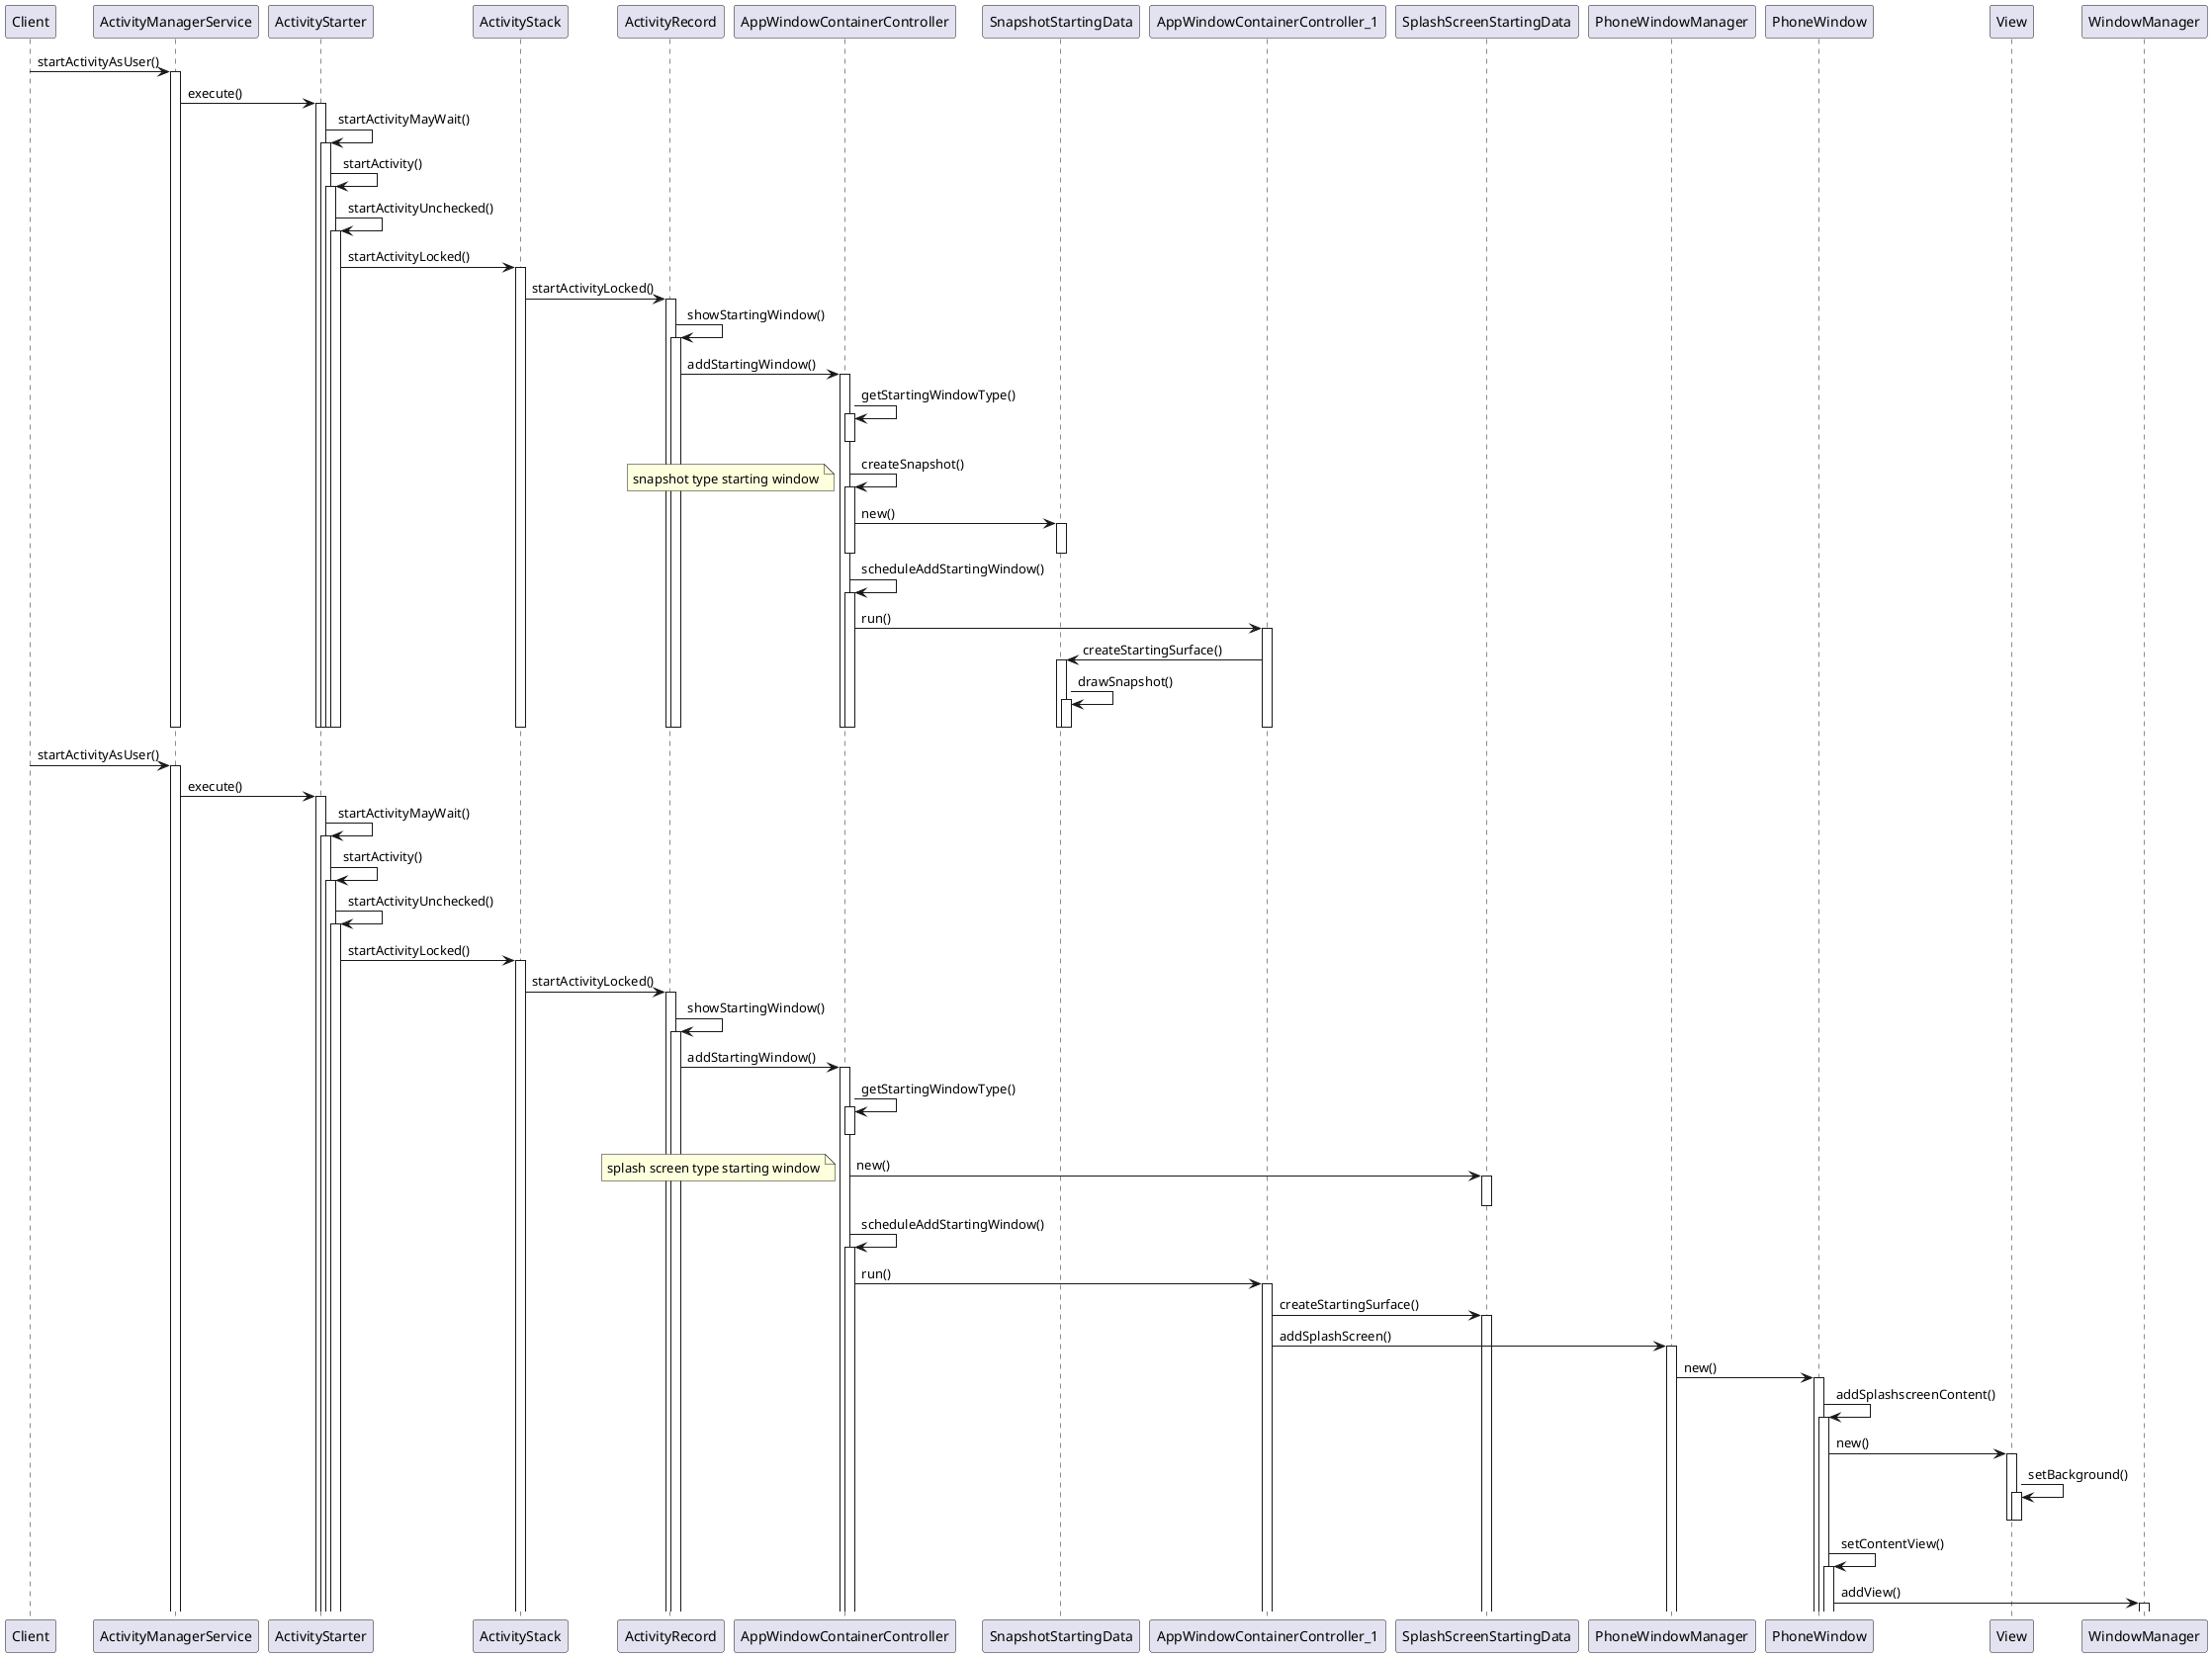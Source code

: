 @startuml
'https://plantuml.com/sequence-diagram

Client -> ActivityManagerService: startActivityAsUser()
activate ActivityManagerService

ActivityManagerService -> ActivityStarter: execute()
activate ActivityStarter

ActivityStarter -> ActivityStarter: startActivityMayWait()
activate ActivityStarter

ActivityStarter -> ActivityStarter: startActivity()
activate ActivityStarter

ActivityStarter -> ActivityStarter: startActivityUnchecked()
activate ActivityStarter

ActivityStarter -> ActivityStack: startActivityLocked()
activate ActivityStack

ActivityStack -> ActivityRecord: startActivityLocked()
activate ActivityRecord

ActivityRecord -> ActivityRecord: showStartingWindow()
activate ActivityRecord

ActivityRecord -> AppWindowContainerController: addStartingWindow()
activate AppWindowContainerController
AppWindowContainerController -> AppWindowContainerController: getStartingWindowType()
activate AppWindowContainerController
deactivate AppWindowContainerController

AppWindowContainerController -> AppWindowContainerController: createSnapshot()
activate AppWindowContainerController

note left: snapshot type starting window
AppWindowContainerController -> SnapshotStartingData: new()
activate SnapshotStartingData
deactivate SnapshotStartingData
deactivate AppWindowContainerController

AppWindowContainerController -> AppWindowContainerController: scheduleAddStartingWindow()
activate AppWindowContainerController

AppWindowContainerController -> AppWindowContainerController_1: run()
activate AppWindowContainerController_1
AppWindowContainerController_1 -> SnapshotStartingData:createStartingSurface()
activate SnapshotStartingData
SnapshotStartingData -> SnapshotStartingData:drawSnapshot()
activate SnapshotStartingData
deactivate SnapshotStartingData
deactivate AppWindowContainerController_1
deactivate AppWindowContainerController


deactivate SnapshotStartingData
deactivate AppWindowContainerController
deactivate ActivityRecord
deactivate ActivityRecord
deactivate ActivityStack
deactivate ActivityStarter
deactivate ActivityStarter
deactivate ActivityStarter
deactivate ActivityStarter
deactivate ActivityManagerService



Client -> ActivityManagerService: startActivityAsUser()
activate ActivityManagerService

ActivityManagerService -> ActivityStarter: execute()
activate ActivityStarter

ActivityStarter -> ActivityStarter: startActivityMayWait()
activate ActivityStarter

ActivityStarter -> ActivityStarter: startActivity()
activate ActivityStarter

ActivityStarter -> ActivityStarter: startActivityUnchecked()
activate ActivityStarter

ActivityStarter -> ActivityStack: startActivityLocked()
activate ActivityStack

ActivityStack -> ActivityRecord: startActivityLocked()
activate ActivityRecord

ActivityRecord -> ActivityRecord: showStartingWindow()
activate ActivityRecord

ActivityRecord -> AppWindowContainerController: addStartingWindow()
activate AppWindowContainerController
AppWindowContainerController -> AppWindowContainerController: getStartingWindowType()
activate AppWindowContainerController
deactivate AppWindowContainerController

AppWindowContainerController -> SplashScreenStartingData: new()
activate SplashScreenStartingData
deactivate SplashScreenStartingData
note left: splash screen type starting window

AppWindowContainerController -> AppWindowContainerController: scheduleAddStartingWindow()
activate AppWindowContainerController

AppWindowContainerController -> AppWindowContainerController_1: run()
activate AppWindowContainerController_1

AppWindowContainerController_1 -> SplashScreenStartingData: createStartingSurface()
activate SplashScreenStartingData
AppWindowContainerController_1 -> PhoneWindowManager: addSplashScreen()
activate PhoneWindowManager
PhoneWindowManager -> PhoneWindow: new()
activate PhoneWindow
PhoneWindow -> PhoneWindow: addSplashscreenContent()
activate PhoneWindow
PhoneWindow -> View: new()
activate View
View -> View: setBackground()
activate View
deactivate View
deactivate View

PhoneWindow -> PhoneWindow: setContentView()
activate PhoneWindow
PhoneWindow -> WindowManager: addView()
activate WindowManager



@enduml